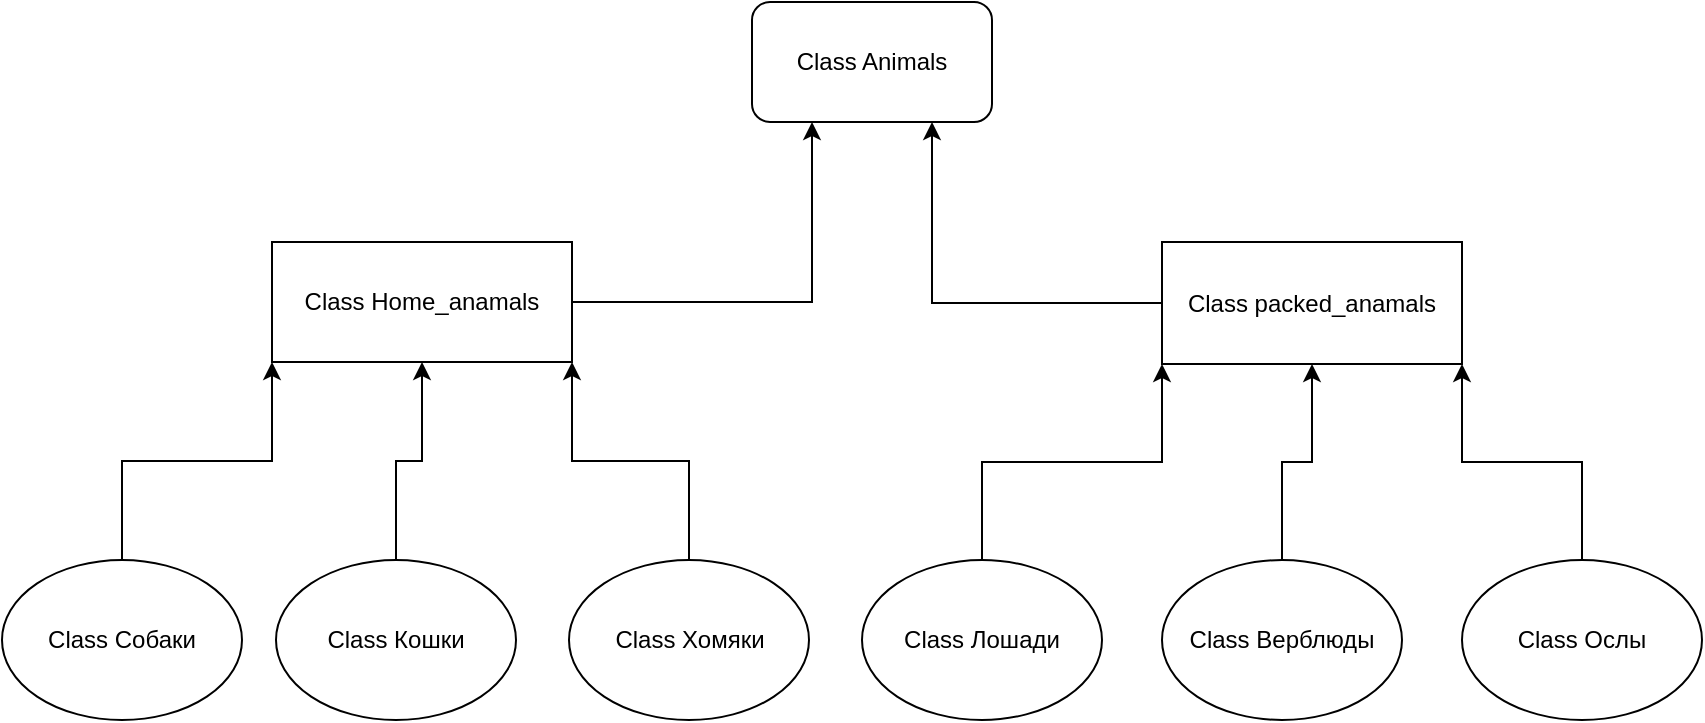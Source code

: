 <mxfile version="20.8.10" type="device"><diagram name="Страница 1" id="tjID0W2tD6_MOebnWcAj"><mxGraphModel dx="1036" dy="614" grid="1" gridSize="10" guides="1" tooltips="1" connect="1" arrows="1" fold="1" page="1" pageScale="1" pageWidth="827" pageHeight="1169" math="0" shadow="0"><root><mxCell id="0"/><mxCell id="1" parent="0"/><mxCell id="iKGtK53z1QU9STb2Dqqr-7" value="Class Animals" style="rounded=1;whiteSpace=wrap;html=1;" vertex="1" parent="1"><mxGeometry x="385" y="56" width="120" height="60" as="geometry"/></mxCell><mxCell id="iKGtK53z1QU9STb2Dqqr-11" style="edgeStyle=orthogonalEdgeStyle;rounded=0;orthogonalLoop=1;jettySize=auto;html=1;entryX=0.25;entryY=1;entryDx=0;entryDy=0;" edge="1" parent="1" source="iKGtK53z1QU9STb2Dqqr-8" target="iKGtK53z1QU9STb2Dqqr-7"><mxGeometry relative="1" as="geometry"/></mxCell><mxCell id="iKGtK53z1QU9STb2Dqqr-8" value="Class Home_anamals" style="rounded=0;whiteSpace=wrap;html=1;" vertex="1" parent="1"><mxGeometry x="145" y="176" width="150" height="60" as="geometry"/></mxCell><mxCell id="iKGtK53z1QU9STb2Dqqr-10" style="edgeStyle=orthogonalEdgeStyle;rounded=0;orthogonalLoop=1;jettySize=auto;html=1;entryX=0.75;entryY=1;entryDx=0;entryDy=0;" edge="1" parent="1" source="iKGtK53z1QU9STb2Dqqr-9" target="iKGtK53z1QU9STb2Dqqr-7"><mxGeometry relative="1" as="geometry"/></mxCell><mxCell id="iKGtK53z1QU9STb2Dqqr-9" value="Class packed_anamals" style="rounded=0;whiteSpace=wrap;html=1;" vertex="1" parent="1"><mxGeometry x="590" y="176" width="150" height="61" as="geometry"/></mxCell><mxCell id="iKGtK53z1QU9STb2Dqqr-18" style="edgeStyle=orthogonalEdgeStyle;rounded=0;orthogonalLoop=1;jettySize=auto;html=1;exitX=0.5;exitY=0;exitDx=0;exitDy=0;entryX=0;entryY=1;entryDx=0;entryDy=0;" edge="1" parent="1" source="iKGtK53z1QU9STb2Dqqr-12" target="iKGtK53z1QU9STb2Dqqr-8"><mxGeometry relative="1" as="geometry"/></mxCell><mxCell id="iKGtK53z1QU9STb2Dqqr-12" value="Class Собаки" style="ellipse;whiteSpace=wrap;html=1;" vertex="1" parent="1"><mxGeometry x="10" y="335" width="120" height="80" as="geometry"/></mxCell><mxCell id="iKGtK53z1QU9STb2Dqqr-19" style="edgeStyle=orthogonalEdgeStyle;rounded=0;orthogonalLoop=1;jettySize=auto;html=1;entryX=0.5;entryY=1;entryDx=0;entryDy=0;" edge="1" parent="1" source="iKGtK53z1QU9STb2Dqqr-13" target="iKGtK53z1QU9STb2Dqqr-8"><mxGeometry relative="1" as="geometry"/></mxCell><mxCell id="iKGtK53z1QU9STb2Dqqr-13" value="Class Кошки" style="ellipse;whiteSpace=wrap;html=1;" vertex="1" parent="1"><mxGeometry x="147" y="335" width="120" height="80" as="geometry"/></mxCell><mxCell id="iKGtK53z1QU9STb2Dqqr-20" style="edgeStyle=orthogonalEdgeStyle;rounded=0;orthogonalLoop=1;jettySize=auto;html=1;exitX=0.5;exitY=0;exitDx=0;exitDy=0;entryX=1;entryY=1;entryDx=0;entryDy=0;" edge="1" parent="1" source="iKGtK53z1QU9STb2Dqqr-14" target="iKGtK53z1QU9STb2Dqqr-8"><mxGeometry relative="1" as="geometry"/></mxCell><mxCell id="iKGtK53z1QU9STb2Dqqr-14" value="Class Хомяки" style="ellipse;whiteSpace=wrap;html=1;" vertex="1" parent="1"><mxGeometry x="293.5" y="335" width="120" height="80" as="geometry"/></mxCell><mxCell id="iKGtK53z1QU9STb2Dqqr-23" style="edgeStyle=orthogonalEdgeStyle;rounded=0;orthogonalLoop=1;jettySize=auto;html=1;exitX=0.5;exitY=0;exitDx=0;exitDy=0;entryX=0;entryY=1;entryDx=0;entryDy=0;" edge="1" parent="1" source="iKGtK53z1QU9STb2Dqqr-15" target="iKGtK53z1QU9STb2Dqqr-9"><mxGeometry relative="1" as="geometry"/></mxCell><mxCell id="iKGtK53z1QU9STb2Dqqr-15" value="Class Лошади" style="ellipse;whiteSpace=wrap;html=1;" vertex="1" parent="1"><mxGeometry x="440" y="335" width="120" height="80" as="geometry"/></mxCell><mxCell id="iKGtK53z1QU9STb2Dqqr-24" style="edgeStyle=orthogonalEdgeStyle;rounded=0;orthogonalLoop=1;jettySize=auto;html=1;exitX=0.5;exitY=0;exitDx=0;exitDy=0;entryX=0.5;entryY=1;entryDx=0;entryDy=0;" edge="1" parent="1" source="iKGtK53z1QU9STb2Dqqr-16" target="iKGtK53z1QU9STb2Dqqr-9"><mxGeometry relative="1" as="geometry"/></mxCell><mxCell id="iKGtK53z1QU9STb2Dqqr-16" value="Class Верблюды" style="ellipse;whiteSpace=wrap;html=1;" vertex="1" parent="1"><mxGeometry x="590" y="335" width="120" height="80" as="geometry"/></mxCell><mxCell id="iKGtK53z1QU9STb2Dqqr-25" style="edgeStyle=orthogonalEdgeStyle;rounded=0;orthogonalLoop=1;jettySize=auto;html=1;entryX=1;entryY=1;entryDx=0;entryDy=0;" edge="1" parent="1" source="iKGtK53z1QU9STb2Dqqr-17" target="iKGtK53z1QU9STb2Dqqr-9"><mxGeometry relative="1" as="geometry"/></mxCell><mxCell id="iKGtK53z1QU9STb2Dqqr-17" value="Class Ослы" style="ellipse;whiteSpace=wrap;html=1;" vertex="1" parent="1"><mxGeometry x="740" y="335" width="120" height="80" as="geometry"/></mxCell></root></mxGraphModel></diagram></mxfile>